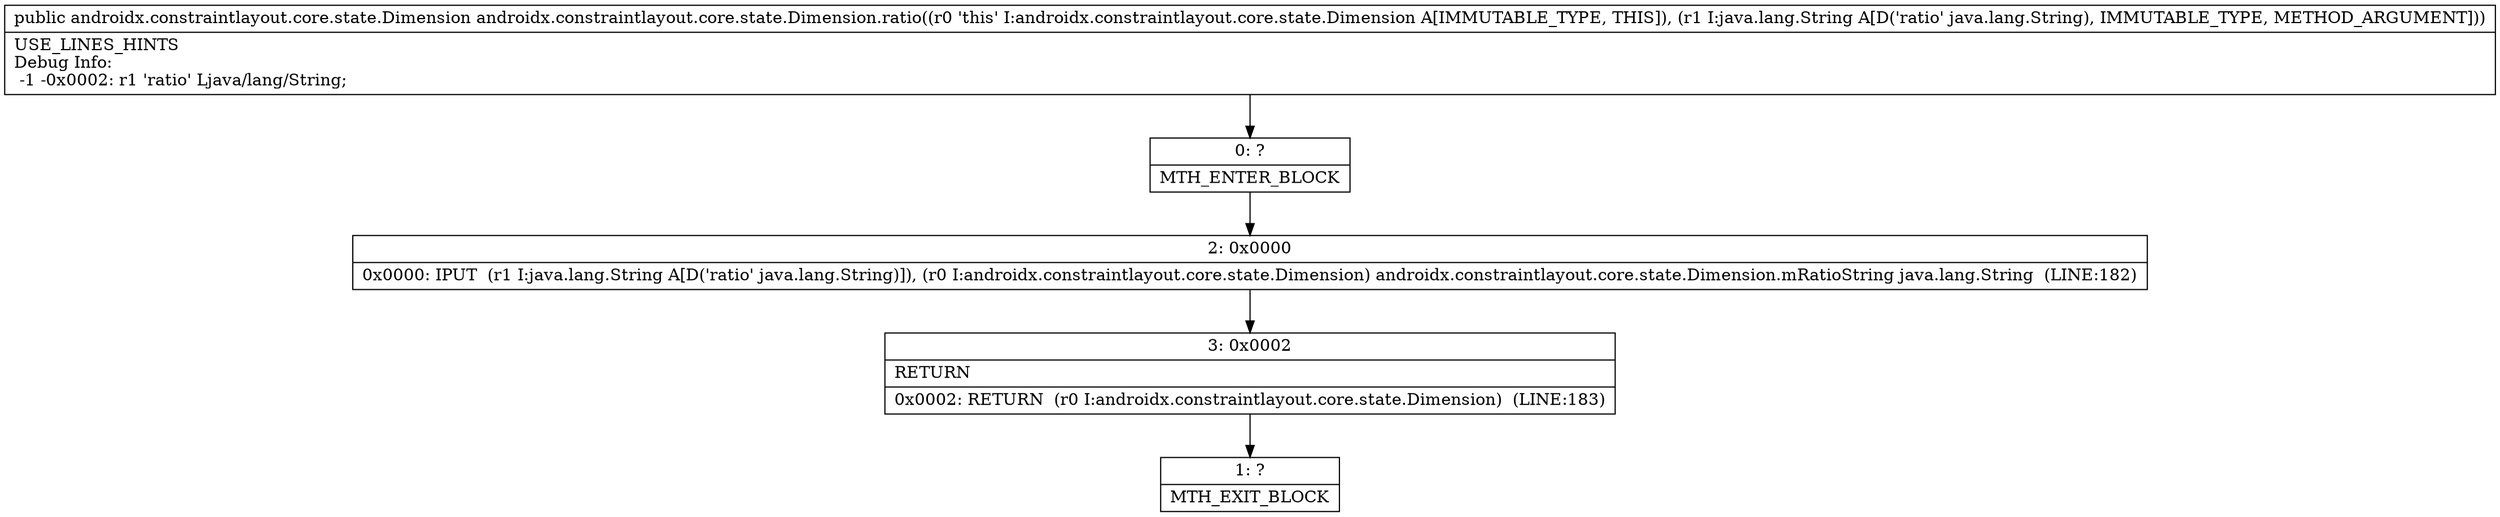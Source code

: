 digraph "CFG forandroidx.constraintlayout.core.state.Dimension.ratio(Ljava\/lang\/String;)Landroidx\/constraintlayout\/core\/state\/Dimension;" {
Node_0 [shape=record,label="{0\:\ ?|MTH_ENTER_BLOCK\l}"];
Node_2 [shape=record,label="{2\:\ 0x0000|0x0000: IPUT  (r1 I:java.lang.String A[D('ratio' java.lang.String)]), (r0 I:androidx.constraintlayout.core.state.Dimension) androidx.constraintlayout.core.state.Dimension.mRatioString java.lang.String  (LINE:182)\l}"];
Node_3 [shape=record,label="{3\:\ 0x0002|RETURN\l|0x0002: RETURN  (r0 I:androidx.constraintlayout.core.state.Dimension)  (LINE:183)\l}"];
Node_1 [shape=record,label="{1\:\ ?|MTH_EXIT_BLOCK\l}"];
MethodNode[shape=record,label="{public androidx.constraintlayout.core.state.Dimension androidx.constraintlayout.core.state.Dimension.ratio((r0 'this' I:androidx.constraintlayout.core.state.Dimension A[IMMUTABLE_TYPE, THIS]), (r1 I:java.lang.String A[D('ratio' java.lang.String), IMMUTABLE_TYPE, METHOD_ARGUMENT]))  | USE_LINES_HINTS\lDebug Info:\l  \-1 \-0x0002: r1 'ratio' Ljava\/lang\/String;\l}"];
MethodNode -> Node_0;Node_0 -> Node_2;
Node_2 -> Node_3;
Node_3 -> Node_1;
}

